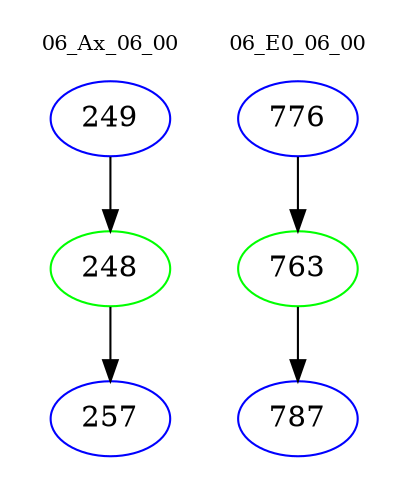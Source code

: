 digraph{
subgraph cluster_0 {
color = white
label = "06_Ax_06_00";
fontsize=10;
T0_249 [label="249", color="blue"]
T0_249 -> T0_248 [color="black"]
T0_248 [label="248", color="green"]
T0_248 -> T0_257 [color="black"]
T0_257 [label="257", color="blue"]
}
subgraph cluster_1 {
color = white
label = "06_E0_06_00";
fontsize=10;
T1_776 [label="776", color="blue"]
T1_776 -> T1_763 [color="black"]
T1_763 [label="763", color="green"]
T1_763 -> T1_787 [color="black"]
T1_787 [label="787", color="blue"]
}
}
